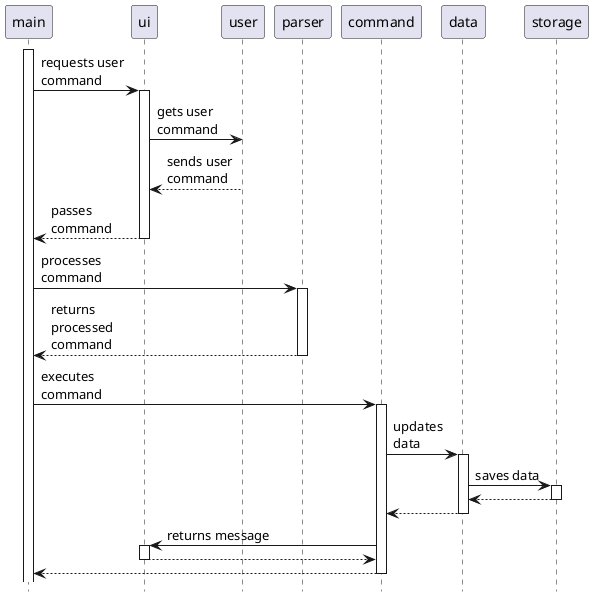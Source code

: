 @startuml

hide footbox

activate main
main -> ui: requests user \ncommand
activate ui
ui -> user: gets user \ncommand
user --> ui: sends user \ncommand
ui --> main: passes \ncommand
deactivate ui

main -> parser: processes \ncommand
activate parser
parser --> main: returns \nprocessed \ncommand
deactivate parser
main -> command: executes \ncommand
activate command

command -> data: updates \ndata
activate data
data -> storage: saves data
activate storage
storage --> data
deactivate storage
data --> command
deactivate data
command -> ui: returns message
activate ui
ui --> command
deactivate ui
command --> main
deactivate command


@enduml